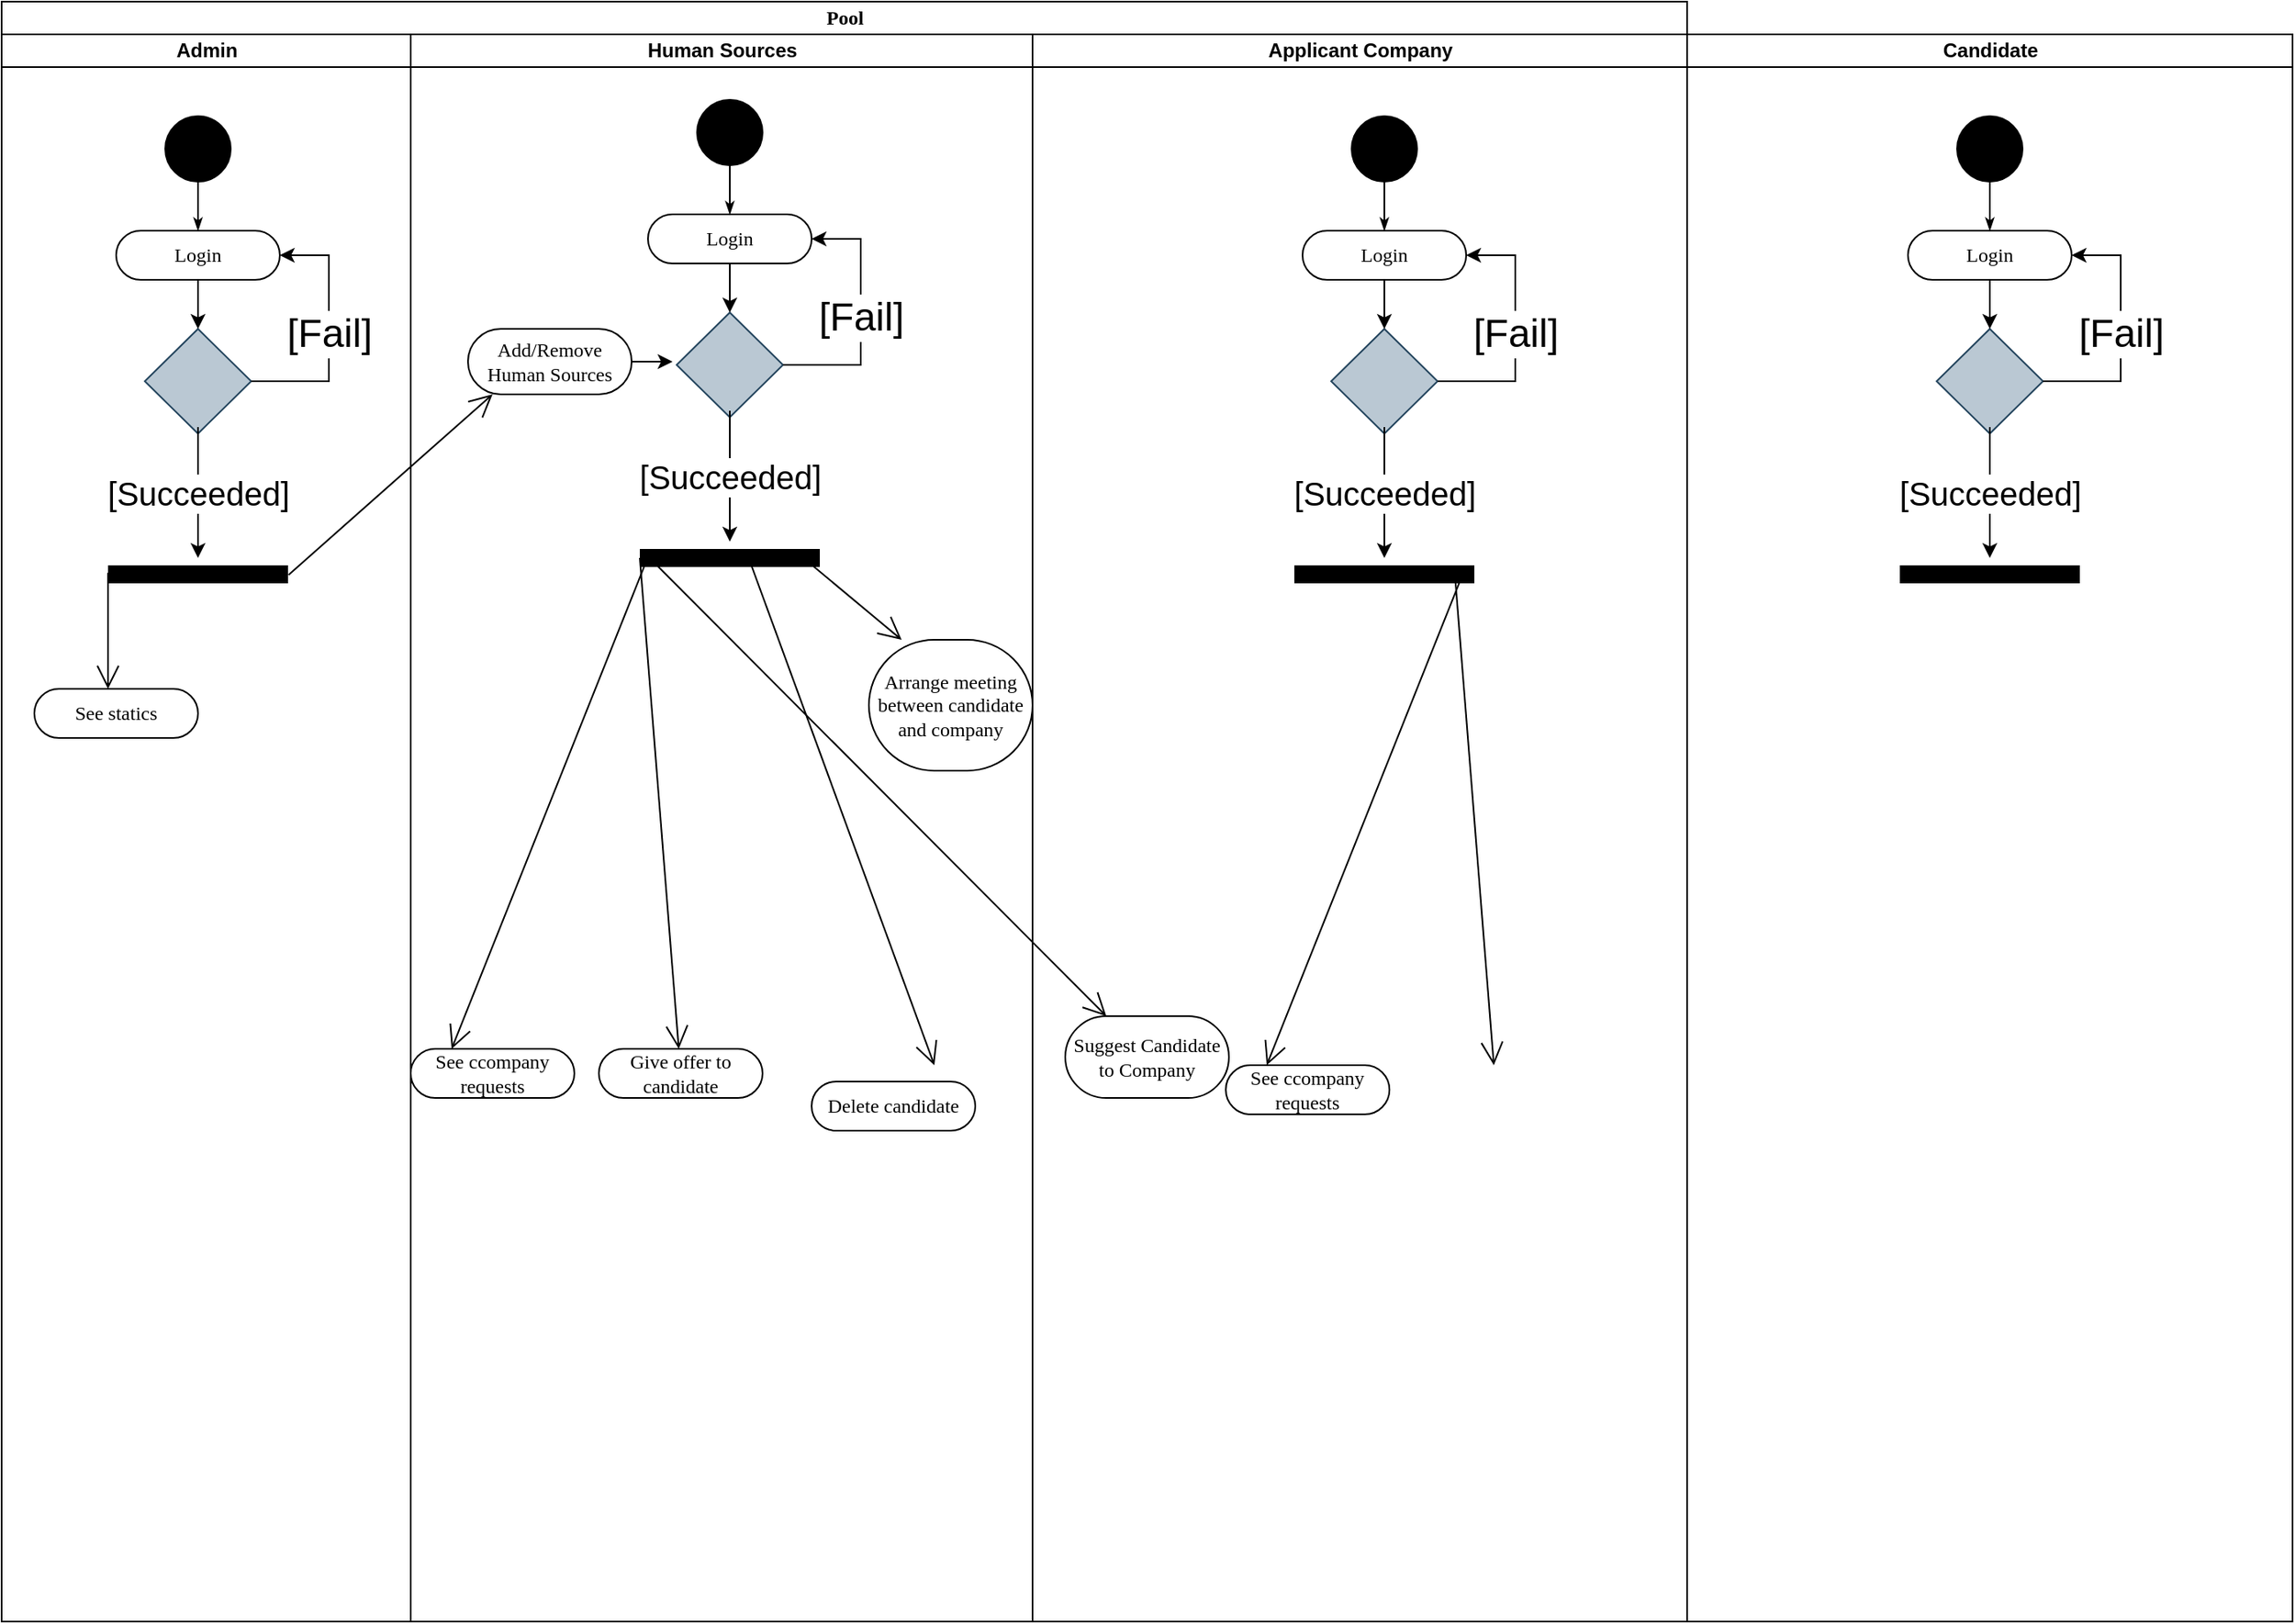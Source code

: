 <mxfile version="14.5.1" type="github">
  <diagram name="Page-1" id="0783ab3e-0a74-02c8-0abd-f7b4e66b4bec">
    <mxGraphModel dx="1564" dy="1558" grid="1" gridSize="10" guides="1" tooltips="1" connect="1" arrows="1" fold="1" page="1" pageScale="1" pageWidth="850" pageHeight="1100" background="#ffffff" math="0" shadow="0">
      <root>
        <mxCell id="0" />
        <mxCell id="1" parent="0" />
        <mxCell id="1c1d494c118603dd-1" value="Pool" style="swimlane;html=1;childLayout=stackLayout;startSize=20;rounded=0;shadow=0;comic=0;labelBackgroundColor=none;strokeWidth=1;fontFamily=Verdana;fontSize=12;align=center;" parent="1" vertex="1">
          <mxGeometry x="40" y="20" width="1030" height="990" as="geometry" />
        </mxCell>
        <mxCell id="1c1d494c118603dd-2" value="Admin" style="swimlane;html=1;startSize=20;" parent="1c1d494c118603dd-1" vertex="1">
          <mxGeometry y="20" width="250" height="970" as="geometry" />
        </mxCell>
        <mxCell id="60571a20871a0731-4" value="" style="ellipse;whiteSpace=wrap;html=1;rounded=0;shadow=0;comic=0;labelBackgroundColor=none;strokeWidth=1;fillColor=#000000;fontFamily=Verdana;fontSize=12;align=center;" parent="1c1d494c118603dd-2" vertex="1">
          <mxGeometry x="100" y="50" width="40" height="40" as="geometry" />
        </mxCell>
        <mxCell id="60571a20871a0731-8" value="Login" style="rounded=1;whiteSpace=wrap;html=1;shadow=0;comic=0;labelBackgroundColor=none;strokeWidth=1;fontFamily=Verdana;fontSize=12;align=center;arcSize=50;" parent="1c1d494c118603dd-2" vertex="1">
          <mxGeometry x="70" y="120" width="100" height="30" as="geometry" />
        </mxCell>
        <mxCell id="1c1d494c118603dd-27" style="edgeStyle=orthogonalEdgeStyle;rounded=0;html=1;labelBackgroundColor=none;startArrow=none;startFill=0;startSize=5;endArrow=classicThin;endFill=1;endSize=5;jettySize=auto;orthogonalLoop=1;strokeWidth=1;fontFamily=Verdana;fontSize=12" parent="1c1d494c118603dd-2" source="60571a20871a0731-4" target="60571a20871a0731-8" edge="1">
          <mxGeometry relative="1" as="geometry" />
        </mxCell>
        <mxCell id="feAVlpUrrlh7gay0loe1-64" value="" style="rhombus;whiteSpace=wrap;html=1;color=black;fillColor=#bac8d3;strokeColor=#23445d;" vertex="1" parent="1c1d494c118603dd-2">
          <mxGeometry x="87.5" y="180" width="65" height="64" as="geometry" />
        </mxCell>
        <mxCell id="feAVlpUrrlh7gay0loe1-66" value="&lt;span style=&quot;font-size: 24px&quot;&gt;[Fail]&lt;/span&gt;" style="edgeStyle=orthogonalEdgeStyle;rounded=0;orthogonalLoop=1;jettySize=auto;html=1;exitX=1;exitY=0.5;exitDx=0;exitDy=0;entryX=1;entryY=0.5;entryDx=0;entryDy=0;" edge="1" parent="1c1d494c118603dd-2" source="feAVlpUrrlh7gay0loe1-64" target="60571a20871a0731-8">
          <mxGeometry x="-0.008" relative="1" as="geometry">
            <mxPoint x="200" y="140" as="targetPoint" />
            <Array as="points">
              <mxPoint x="200" y="212" />
              <mxPoint x="200" y="135" />
            </Array>
            <mxPoint as="offset" />
          </mxGeometry>
        </mxCell>
        <mxCell id="feAVlpUrrlh7gay0loe1-80" value="" style="line;strokeWidth=11;fillColor=none;align=left;verticalAlign=middle;spacingTop=-1;spacingLeft=3;spacingRight=3;rotatable=0;labelPosition=right;points=[];portConstraint=eastwest;fontStyle=1" vertex="1" parent="1c1d494c118603dd-2">
          <mxGeometry x="65" y="320" width="110" height="20" as="geometry" />
        </mxCell>
        <mxCell id="feAVlpUrrlh7gay0loe1-158" value="" style="endArrow=open;endFill=1;endSize=12;html=1;" edge="1" parent="1c1d494c118603dd-2">
          <mxGeometry width="160" relative="1" as="geometry">
            <mxPoint x="65" y="329.17" as="sourcePoint" />
            <mxPoint x="65" y="400" as="targetPoint" />
          </mxGeometry>
        </mxCell>
        <mxCell id="feAVlpUrrlh7gay0loe1-162" value="See statics" style="rounded=1;whiteSpace=wrap;html=1;shadow=0;comic=0;labelBackgroundColor=none;strokeWidth=1;fontFamily=Verdana;fontSize=12;align=center;arcSize=50;" vertex="1" parent="1c1d494c118603dd-2">
          <mxGeometry x="20" y="400" width="100" height="30" as="geometry" />
        </mxCell>
        <mxCell id="1c1d494c118603dd-3" value="Human Sources" style="swimlane;html=1;startSize=20;" parent="1c1d494c118603dd-1" vertex="1">
          <mxGeometry x="250" y="20" width="380" height="970" as="geometry" />
        </mxCell>
        <mxCell id="feAVlpUrrlh7gay0loe1-81" value="" style="ellipse;whiteSpace=wrap;html=1;rounded=0;shadow=0;comic=0;labelBackgroundColor=none;strokeWidth=1;fillColor=#000000;fontFamily=Verdana;fontSize=12;align=center;" vertex="1" parent="1c1d494c118603dd-3">
          <mxGeometry x="175" y="40" width="40" height="40" as="geometry" />
        </mxCell>
        <mxCell id="feAVlpUrrlh7gay0loe1-82" value="Login" style="rounded=1;whiteSpace=wrap;html=1;shadow=0;comic=0;labelBackgroundColor=none;strokeWidth=1;fontFamily=Verdana;fontSize=12;align=center;arcSize=50;" vertex="1" parent="1c1d494c118603dd-3">
          <mxGeometry x="145" y="110" width="100" height="30" as="geometry" />
        </mxCell>
        <mxCell id="feAVlpUrrlh7gay0loe1-83" style="edgeStyle=orthogonalEdgeStyle;rounded=0;html=1;labelBackgroundColor=none;startArrow=none;startFill=0;startSize=5;endArrow=classicThin;endFill=1;endSize=5;jettySize=auto;orthogonalLoop=1;strokeWidth=1;fontFamily=Verdana;fontSize=12" edge="1" parent="1c1d494c118603dd-3" source="feAVlpUrrlh7gay0loe1-81" target="feAVlpUrrlh7gay0loe1-82">
          <mxGeometry relative="1" as="geometry" />
        </mxCell>
        <mxCell id="feAVlpUrrlh7gay0loe1-84" value="" style="rhombus;whiteSpace=wrap;html=1;color=black;fillColor=#bac8d3;strokeColor=#23445d;" vertex="1" parent="1c1d494c118603dd-3">
          <mxGeometry x="162.5" y="170" width="65" height="64" as="geometry" />
        </mxCell>
        <mxCell id="feAVlpUrrlh7gay0loe1-85" value="&lt;span style=&quot;font-size: 24px&quot;&gt;[Fail]&lt;/span&gt;" style="edgeStyle=orthogonalEdgeStyle;rounded=0;orthogonalLoop=1;jettySize=auto;html=1;exitX=1;exitY=0.5;exitDx=0;exitDy=0;entryX=1;entryY=0.5;entryDx=0;entryDy=0;" edge="1" parent="1c1d494c118603dd-3" source="feAVlpUrrlh7gay0loe1-84" target="feAVlpUrrlh7gay0loe1-82">
          <mxGeometry x="-0.008" relative="1" as="geometry">
            <mxPoint x="235" y="90" as="targetPoint" />
            <Array as="points">
              <mxPoint x="275" y="202" />
              <mxPoint x="275" y="125" />
            </Array>
            <mxPoint as="offset" />
          </mxGeometry>
        </mxCell>
        <mxCell id="feAVlpUrrlh7gay0loe1-86" value="" style="line;strokeWidth=11;fillColor=none;align=left;verticalAlign=middle;spacingTop=-1;spacingLeft=3;spacingRight=3;rotatable=0;labelPosition=right;points=[];portConstraint=eastwest;fontStyle=1" vertex="1" parent="1c1d494c118603dd-3">
          <mxGeometry x="140" y="310" width="110" height="20" as="geometry" />
        </mxCell>
        <mxCell id="feAVlpUrrlh7gay0loe1-87" style="edgeStyle=orthogonalEdgeStyle;rounded=0;orthogonalLoop=1;jettySize=auto;html=1;exitX=0.5;exitY=1;exitDx=0;exitDy=0;" edge="1" parent="1c1d494c118603dd-3" source="feAVlpUrrlh7gay0loe1-82">
          <mxGeometry relative="1" as="geometry">
            <mxPoint x="195" y="170" as="targetPoint" />
          </mxGeometry>
        </mxCell>
        <mxCell id="feAVlpUrrlh7gay0loe1-88" value="&lt;font style=&quot;font-size: 20px&quot;&gt;[Succeeded]&lt;/font&gt;" style="edgeStyle=orthogonalEdgeStyle;rounded=0;orthogonalLoop=1;jettySize=auto;html=1;" edge="1" parent="1c1d494c118603dd-3">
          <mxGeometry relative="1" as="geometry">
            <mxPoint x="195" y="310" as="targetPoint" />
            <mxPoint x="195" y="230" as="sourcePoint" />
            <Array as="points">
              <mxPoint x="195" y="300" />
            </Array>
          </mxGeometry>
        </mxCell>
        <mxCell id="feAVlpUrrlh7gay0loe1-163" value="Add/Remove&lt;br&gt;Human Sources" style="rounded=1;whiteSpace=wrap;html=1;shadow=0;comic=0;labelBackgroundColor=none;strokeWidth=1;fontFamily=Verdana;fontSize=12;align=center;arcSize=50;" vertex="1" parent="1c1d494c118603dd-3">
          <mxGeometry x="35" y="180" width="100" height="40" as="geometry" />
        </mxCell>
        <mxCell id="feAVlpUrrlh7gay0loe1-164" value="See ccompany requests" style="rounded=1;whiteSpace=wrap;html=1;shadow=0;comic=0;labelBackgroundColor=none;strokeWidth=1;fontFamily=Verdana;fontSize=12;align=center;arcSize=50;" vertex="1" parent="1c1d494c118603dd-3">
          <mxGeometry y="620" width="100" height="30" as="geometry" />
        </mxCell>
        <mxCell id="feAVlpUrrlh7gay0loe1-167" value="" style="endArrow=open;endFill=1;endSize=12;html=1;exitX=0.036;exitY=0.6;exitDx=0;exitDy=0;exitPerimeter=0;entryX=0.25;entryY=0;entryDx=0;entryDy=0;" edge="1" parent="1c1d494c118603dd-3" source="feAVlpUrrlh7gay0loe1-86" target="feAVlpUrrlh7gay0loe1-164">
          <mxGeometry width="160" relative="1" as="geometry">
            <mxPoint x="180" y="340" as="sourcePoint" />
            <mxPoint x="180" y="410.83" as="targetPoint" />
          </mxGeometry>
        </mxCell>
        <mxCell id="feAVlpUrrlh7gay0loe1-179" value="Delete candidate" style="rounded=1;whiteSpace=wrap;html=1;shadow=0;comic=0;labelBackgroundColor=none;strokeWidth=1;fontFamily=Verdana;fontSize=12;align=center;arcSize=50;" vertex="1" parent="1c1d494c118603dd-3">
          <mxGeometry x="245" y="640" width="100" height="30" as="geometry" />
        </mxCell>
        <mxCell id="feAVlpUrrlh7gay0loe1-180" value="Arrange meeting between candidate and company" style="rounded=1;whiteSpace=wrap;html=1;shadow=0;comic=0;labelBackgroundColor=none;strokeWidth=1;fontFamily=Verdana;fontSize=12;align=center;arcSize=50;" vertex="1" parent="1c1d494c118603dd-3">
          <mxGeometry x="280" y="370" width="100" height="80" as="geometry" />
        </mxCell>
        <mxCell id="feAVlpUrrlh7gay0loe1-161" value="" style="endArrow=open;endFill=1;endSize=12;html=1;exitX=1.003;exitY=0.517;exitDx=0;exitDy=0;exitPerimeter=0;" edge="1" parent="1c1d494c118603dd-1" source="feAVlpUrrlh7gay0loe1-80">
          <mxGeometry width="160" relative="1" as="geometry">
            <mxPoint x="170" y="360" as="sourcePoint" />
            <mxPoint x="300" y="240" as="targetPoint" />
          </mxGeometry>
        </mxCell>
        <mxCell id="1c1d494c118603dd-4" value="Applicant Company" style="swimlane;html=1;startSize=20;" parent="1c1d494c118603dd-1" vertex="1">
          <mxGeometry x="630" y="20" width="400" height="970" as="geometry" />
        </mxCell>
        <mxCell id="feAVlpUrrlh7gay0loe1-89" value="" style="ellipse;whiteSpace=wrap;html=1;rounded=0;shadow=0;comic=0;labelBackgroundColor=none;strokeWidth=1;fillColor=#000000;fontFamily=Verdana;fontSize=12;align=center;" vertex="1" parent="1c1d494c118603dd-4">
          <mxGeometry x="195" y="50" width="40" height="40" as="geometry" />
        </mxCell>
        <mxCell id="feAVlpUrrlh7gay0loe1-90" value="Login" style="rounded=1;whiteSpace=wrap;html=1;shadow=0;comic=0;labelBackgroundColor=none;strokeWidth=1;fontFamily=Verdana;fontSize=12;align=center;arcSize=50;" vertex="1" parent="1c1d494c118603dd-4">
          <mxGeometry x="165" y="120" width="100" height="30" as="geometry" />
        </mxCell>
        <mxCell id="feAVlpUrrlh7gay0loe1-91" style="edgeStyle=orthogonalEdgeStyle;rounded=0;html=1;labelBackgroundColor=none;startArrow=none;startFill=0;startSize=5;endArrow=classicThin;endFill=1;endSize=5;jettySize=auto;orthogonalLoop=1;strokeWidth=1;fontFamily=Verdana;fontSize=12" edge="1" parent="1c1d494c118603dd-4" source="feAVlpUrrlh7gay0loe1-89" target="feAVlpUrrlh7gay0loe1-90">
          <mxGeometry relative="1" as="geometry" />
        </mxCell>
        <mxCell id="feAVlpUrrlh7gay0loe1-92" value="" style="rhombus;whiteSpace=wrap;html=1;color=black;fillColor=#bac8d3;strokeColor=#23445d;" vertex="1" parent="1c1d494c118603dd-4">
          <mxGeometry x="182.5" y="180" width="65" height="64" as="geometry" />
        </mxCell>
        <mxCell id="feAVlpUrrlh7gay0loe1-93" value="&lt;span style=&quot;font-size: 24px&quot;&gt;[Fail]&lt;/span&gt;" style="edgeStyle=orthogonalEdgeStyle;rounded=0;orthogonalLoop=1;jettySize=auto;html=1;exitX=1;exitY=0.5;exitDx=0;exitDy=0;entryX=1;entryY=0.5;entryDx=0;entryDy=0;" edge="1" parent="1c1d494c118603dd-4" source="feAVlpUrrlh7gay0loe1-92" target="feAVlpUrrlh7gay0loe1-90">
          <mxGeometry x="-0.008" relative="1" as="geometry">
            <mxPoint x="-35" y="60" as="targetPoint" />
            <Array as="points">
              <mxPoint x="295" y="212" />
              <mxPoint x="295" y="135" />
            </Array>
            <mxPoint as="offset" />
          </mxGeometry>
        </mxCell>
        <mxCell id="feAVlpUrrlh7gay0loe1-94" value="" style="line;strokeWidth=11;fillColor=none;align=left;verticalAlign=middle;spacingTop=-1;spacingLeft=3;spacingRight=3;rotatable=0;labelPosition=right;points=[];portConstraint=eastwest;fontStyle=1" vertex="1" parent="1c1d494c118603dd-4">
          <mxGeometry x="160" y="320" width="110" height="20" as="geometry" />
        </mxCell>
        <mxCell id="feAVlpUrrlh7gay0loe1-95" style="edgeStyle=orthogonalEdgeStyle;rounded=0;orthogonalLoop=1;jettySize=auto;html=1;exitX=0.5;exitY=1;exitDx=0;exitDy=0;" edge="1" parent="1c1d494c118603dd-4" source="feAVlpUrrlh7gay0loe1-90">
          <mxGeometry relative="1" as="geometry">
            <mxPoint x="215" y="180" as="targetPoint" />
          </mxGeometry>
        </mxCell>
        <mxCell id="feAVlpUrrlh7gay0loe1-96" value="&lt;font style=&quot;font-size: 20px&quot;&gt;[Succeeded]&lt;/font&gt;" style="edgeStyle=orthogonalEdgeStyle;rounded=0;orthogonalLoop=1;jettySize=auto;html=1;" edge="1" parent="1c1d494c118603dd-4">
          <mxGeometry relative="1" as="geometry">
            <mxPoint x="215" y="320" as="targetPoint" />
            <mxPoint x="215" y="240" as="sourcePoint" />
            <Array as="points">
              <mxPoint x="215" y="310" />
            </Array>
          </mxGeometry>
        </mxCell>
        <mxCell id="feAVlpUrrlh7gay0loe1-109" value="&lt;span style=&quot;font-size: 24px&quot;&gt;[Fail]&lt;/span&gt;" style="edgeStyle=orthogonalEdgeStyle;rounded=0;orthogonalLoop=1;jettySize=auto;html=1;exitX=1;exitY=0.5;exitDx=0;exitDy=0;entryX=1;entryY=0.5;entryDx=0;entryDy=0;" edge="1" parent="1c1d494c118603dd-4" source="feAVlpUrrlh7gay0loe1-108">
          <mxGeometry x="-0.008" relative="1" as="geometry">
            <mxPoint x="157.5" y="515" as="targetPoint" />
            <Array as="points">
              <mxPoint x="187.5" y="592" />
              <mxPoint x="187.5" y="515" />
            </Array>
            <mxPoint as="offset" />
          </mxGeometry>
        </mxCell>
        <mxCell id="feAVlpUrrlh7gay0loe1-177" value="Suggest Candidate to Company" style="rounded=1;whiteSpace=wrap;html=1;shadow=0;comic=0;labelBackgroundColor=none;strokeWidth=1;fontFamily=Verdana;fontSize=12;align=center;arcSize=50;" vertex="1" parent="1c1d494c118603dd-4">
          <mxGeometry x="20" y="600" width="100" height="50" as="geometry" />
        </mxCell>
        <mxCell id="feAVlpUrrlh7gay0loe1-191" value="See ccompany requests" style="rounded=1;whiteSpace=wrap;html=1;shadow=0;comic=0;labelBackgroundColor=none;strokeWidth=1;fontFamily=Verdana;fontSize=12;align=center;arcSize=50;" vertex="1" parent="1c1d494c118603dd-4">
          <mxGeometry x="118.1" y="630" width="100" height="30" as="geometry" />
        </mxCell>
        <mxCell id="feAVlpUrrlh7gay0loe1-192" value="" style="endArrow=open;endFill=1;endSize=12;html=1;exitX=0.036;exitY=0.6;exitDx=0;exitDy=0;exitPerimeter=0;entryX=0.25;entryY=0;entryDx=0;entryDy=0;" edge="1" parent="1c1d494c118603dd-4" target="feAVlpUrrlh7gay0loe1-191">
          <mxGeometry width="160" relative="1" as="geometry">
            <mxPoint x="262.06" y="332" as="sourcePoint" />
            <mxPoint x="8.1" y="380.83" as="targetPoint" />
          </mxGeometry>
        </mxCell>
        <mxCell id="feAVlpUrrlh7gay0loe1-193" value="" style="endArrow=open;endFill=1;endSize=12;html=1;" edge="1" parent="1c1d494c118603dd-4">
          <mxGeometry width="160" relative="1" as="geometry">
            <mxPoint x="268.1" y="630" as="sourcePoint" />
            <mxPoint x="268.1" y="630" as="targetPoint" />
          </mxGeometry>
        </mxCell>
        <mxCell id="feAVlpUrrlh7gay0loe1-194" value="" style="endArrow=open;endFill=1;endSize=12;html=1;" edge="1" parent="1c1d494c118603dd-4">
          <mxGeometry width="160" relative="1" as="geometry">
            <mxPoint x="258.1" y="330" as="sourcePoint" />
            <mxPoint x="281.91" y="630" as="targetPoint" />
          </mxGeometry>
        </mxCell>
        <mxCell id="feAVlpUrrlh7gay0loe1-178" value="" style="endArrow=open;endFill=1;endSize=12;html=1;exitX=0.036;exitY=0.4;exitDx=0;exitDy=0;exitPerimeter=0;" edge="1" parent="1c1d494c118603dd-1" source="feAVlpUrrlh7gay0loe1-86" target="feAVlpUrrlh7gay0loe1-177">
          <mxGeometry width="160" relative="1" as="geometry">
            <mxPoint x="393.96" y="338" as="sourcePoint" />
            <mxPoint x="500" y="650" as="targetPoint" />
          </mxGeometry>
        </mxCell>
        <mxCell id="feAVlpUrrlh7gay0loe1-65" style="edgeStyle=orthogonalEdgeStyle;rounded=0;orthogonalLoop=1;jettySize=auto;html=1;exitX=0.5;exitY=1;exitDx=0;exitDy=0;" edge="1" parent="1" source="60571a20871a0731-8">
          <mxGeometry relative="1" as="geometry">
            <mxPoint x="160" y="220" as="targetPoint" />
          </mxGeometry>
        </mxCell>
        <mxCell id="feAVlpUrrlh7gay0loe1-71" value="&lt;font style=&quot;font-size: 20px&quot;&gt;[Succeeded]&lt;/font&gt;" style="edgeStyle=orthogonalEdgeStyle;rounded=0;orthogonalLoop=1;jettySize=auto;html=1;" edge="1" parent="1">
          <mxGeometry relative="1" as="geometry">
            <mxPoint x="160" y="360" as="targetPoint" />
            <mxPoint x="160" y="280" as="sourcePoint" />
            <Array as="points">
              <mxPoint x="160" y="350" />
            </Array>
          </mxGeometry>
        </mxCell>
        <mxCell id="feAVlpUrrlh7gay0loe1-146" value="Candidate" style="swimlane;html=1;startSize=20;" vertex="1" parent="1">
          <mxGeometry x="1070" y="40" width="370" height="970" as="geometry" />
        </mxCell>
        <mxCell id="feAVlpUrrlh7gay0loe1-147" value="" style="ellipse;whiteSpace=wrap;html=1;rounded=0;shadow=0;comic=0;labelBackgroundColor=none;strokeWidth=1;fillColor=#000000;fontFamily=Verdana;fontSize=12;align=center;" vertex="1" parent="feAVlpUrrlh7gay0loe1-146">
          <mxGeometry x="165" y="50" width="40" height="40" as="geometry" />
        </mxCell>
        <mxCell id="feAVlpUrrlh7gay0loe1-148" value="Login" style="rounded=1;whiteSpace=wrap;html=1;shadow=0;comic=0;labelBackgroundColor=none;strokeWidth=1;fontFamily=Verdana;fontSize=12;align=center;arcSize=50;" vertex="1" parent="feAVlpUrrlh7gay0loe1-146">
          <mxGeometry x="135" y="120" width="100" height="30" as="geometry" />
        </mxCell>
        <mxCell id="feAVlpUrrlh7gay0loe1-149" style="edgeStyle=orthogonalEdgeStyle;rounded=0;html=1;labelBackgroundColor=none;startArrow=none;startFill=0;startSize=5;endArrow=classicThin;endFill=1;endSize=5;jettySize=auto;orthogonalLoop=1;strokeWidth=1;fontFamily=Verdana;fontSize=12" edge="1" parent="feAVlpUrrlh7gay0loe1-146" source="feAVlpUrrlh7gay0loe1-147" target="feAVlpUrrlh7gay0loe1-148">
          <mxGeometry relative="1" as="geometry" />
        </mxCell>
        <mxCell id="feAVlpUrrlh7gay0loe1-150" value="" style="rhombus;whiteSpace=wrap;html=1;color=black;fillColor=#bac8d3;strokeColor=#23445d;" vertex="1" parent="feAVlpUrrlh7gay0loe1-146">
          <mxGeometry x="152.5" y="180" width="65" height="64" as="geometry" />
        </mxCell>
        <mxCell id="feAVlpUrrlh7gay0loe1-151" value="&lt;span style=&quot;font-size: 24px&quot;&gt;[Fail]&lt;/span&gt;" style="edgeStyle=orthogonalEdgeStyle;rounded=0;orthogonalLoop=1;jettySize=auto;html=1;exitX=1;exitY=0.5;exitDx=0;exitDy=0;entryX=1;entryY=0.5;entryDx=0;entryDy=0;" edge="1" parent="feAVlpUrrlh7gay0loe1-146" source="feAVlpUrrlh7gay0loe1-150" target="feAVlpUrrlh7gay0loe1-148">
          <mxGeometry x="-0.008" relative="1" as="geometry">
            <mxPoint x="-65" y="60" as="targetPoint" />
            <Array as="points">
              <mxPoint x="265" y="212" />
              <mxPoint x="265" y="135" />
            </Array>
            <mxPoint as="offset" />
          </mxGeometry>
        </mxCell>
        <mxCell id="feAVlpUrrlh7gay0loe1-152" value="" style="line;strokeWidth=11;fillColor=none;align=left;verticalAlign=middle;spacingTop=-1;spacingLeft=3;spacingRight=3;rotatable=0;labelPosition=right;points=[];portConstraint=eastwest;fontStyle=1" vertex="1" parent="feAVlpUrrlh7gay0loe1-146">
          <mxGeometry x="130" y="320" width="110" height="20" as="geometry" />
        </mxCell>
        <mxCell id="feAVlpUrrlh7gay0loe1-153" style="edgeStyle=orthogonalEdgeStyle;rounded=0;orthogonalLoop=1;jettySize=auto;html=1;exitX=0.5;exitY=1;exitDx=0;exitDy=0;" edge="1" parent="feAVlpUrrlh7gay0loe1-146" source="feAVlpUrrlh7gay0loe1-148">
          <mxGeometry relative="1" as="geometry">
            <mxPoint x="185" y="180" as="targetPoint" />
          </mxGeometry>
        </mxCell>
        <mxCell id="feAVlpUrrlh7gay0loe1-154" value="&lt;font style=&quot;font-size: 20px&quot;&gt;[Succeeded]&lt;/font&gt;" style="edgeStyle=orthogonalEdgeStyle;rounded=0;orthogonalLoop=1;jettySize=auto;html=1;" edge="1" parent="feAVlpUrrlh7gay0loe1-146">
          <mxGeometry relative="1" as="geometry">
            <mxPoint x="185" y="320" as="targetPoint" />
            <mxPoint x="185" y="240" as="sourcePoint" />
            <Array as="points">
              <mxPoint x="185" y="310" />
            </Array>
          </mxGeometry>
        </mxCell>
        <mxCell id="feAVlpUrrlh7gay0loe1-155" value="&lt;span style=&quot;font-size: 24px&quot;&gt;[Fail]&lt;/span&gt;" style="edgeStyle=orthogonalEdgeStyle;rounded=0;orthogonalLoop=1;jettySize=auto;html=1;exitX=1;exitY=0.5;exitDx=0;exitDy=0;entryX=1;entryY=0.5;entryDx=0;entryDy=0;" edge="1" parent="feAVlpUrrlh7gay0loe1-146">
          <mxGeometry x="-0.008" relative="1" as="geometry">
            <mxPoint x="157.5" y="515" as="targetPoint" />
            <Array as="points">
              <mxPoint x="187.5" y="592" />
              <mxPoint x="187.5" y="515" />
            </Array>
            <mxPoint as="offset" />
          </mxGeometry>
        </mxCell>
        <mxCell id="feAVlpUrrlh7gay0loe1-168" value="" style="endArrow=open;endFill=1;endSize=12;html=1;" edge="1" parent="1" source="feAVlpUrrlh7gay0loe1-172">
          <mxGeometry width="160" relative="1" as="geometry">
            <mxPoint x="430" y="360" as="sourcePoint" />
            <mxPoint x="440" y="660" as="targetPoint" />
          </mxGeometry>
        </mxCell>
        <mxCell id="feAVlpUrrlh7gay0loe1-170" value="" style="endArrow=open;endFill=1;endSize=12;html=1;exitX=0.618;exitY=0.7;exitDx=0;exitDy=0;exitPerimeter=0;" edge="1" parent="1" source="feAVlpUrrlh7gay0loe1-86">
          <mxGeometry width="160" relative="1" as="geometry">
            <mxPoint x="500" y="400" as="sourcePoint" />
            <mxPoint x="610" y="670" as="targetPoint" />
          </mxGeometry>
        </mxCell>
        <mxCell id="feAVlpUrrlh7gay0loe1-171" value="" style="endArrow=open;endFill=1;endSize=12;html=1;exitX=0.909;exitY=0.5;exitDx=0;exitDy=0;exitPerimeter=0;" edge="1" parent="1" source="feAVlpUrrlh7gay0loe1-86">
          <mxGeometry width="160" relative="1" as="geometry">
            <mxPoint x="580" y="380" as="sourcePoint" />
            <mxPoint x="590" y="410" as="targetPoint" />
          </mxGeometry>
        </mxCell>
        <mxCell id="feAVlpUrrlh7gay0loe1-172" value="Give offer to candidate" style="rounded=1;whiteSpace=wrap;html=1;shadow=0;comic=0;labelBackgroundColor=none;strokeWidth=1;fontFamily=Verdana;fontSize=12;align=center;arcSize=50;" vertex="1" parent="1">
          <mxGeometry x="405" y="660" width="100" height="30" as="geometry" />
        </mxCell>
        <mxCell id="feAVlpUrrlh7gay0loe1-173" value="" style="endArrow=open;endFill=1;endSize=12;html=1;" edge="1" parent="1" target="feAVlpUrrlh7gay0loe1-172">
          <mxGeometry width="160" relative="1" as="geometry">
            <mxPoint x="430" y="360" as="sourcePoint" />
            <mxPoint x="440" y="660" as="targetPoint" />
          </mxGeometry>
        </mxCell>
        <mxCell id="feAVlpUrrlh7gay0loe1-176" style="edgeStyle=orthogonalEdgeStyle;rounded=0;orthogonalLoop=1;jettySize=auto;html=1;exitX=1;exitY=0.5;exitDx=0;exitDy=0;" edge="1" parent="1" source="feAVlpUrrlh7gay0loe1-163">
          <mxGeometry relative="1" as="geometry">
            <mxPoint x="450" y="240" as="targetPoint" />
          </mxGeometry>
        </mxCell>
      </root>
    </mxGraphModel>
  </diagram>
</mxfile>
